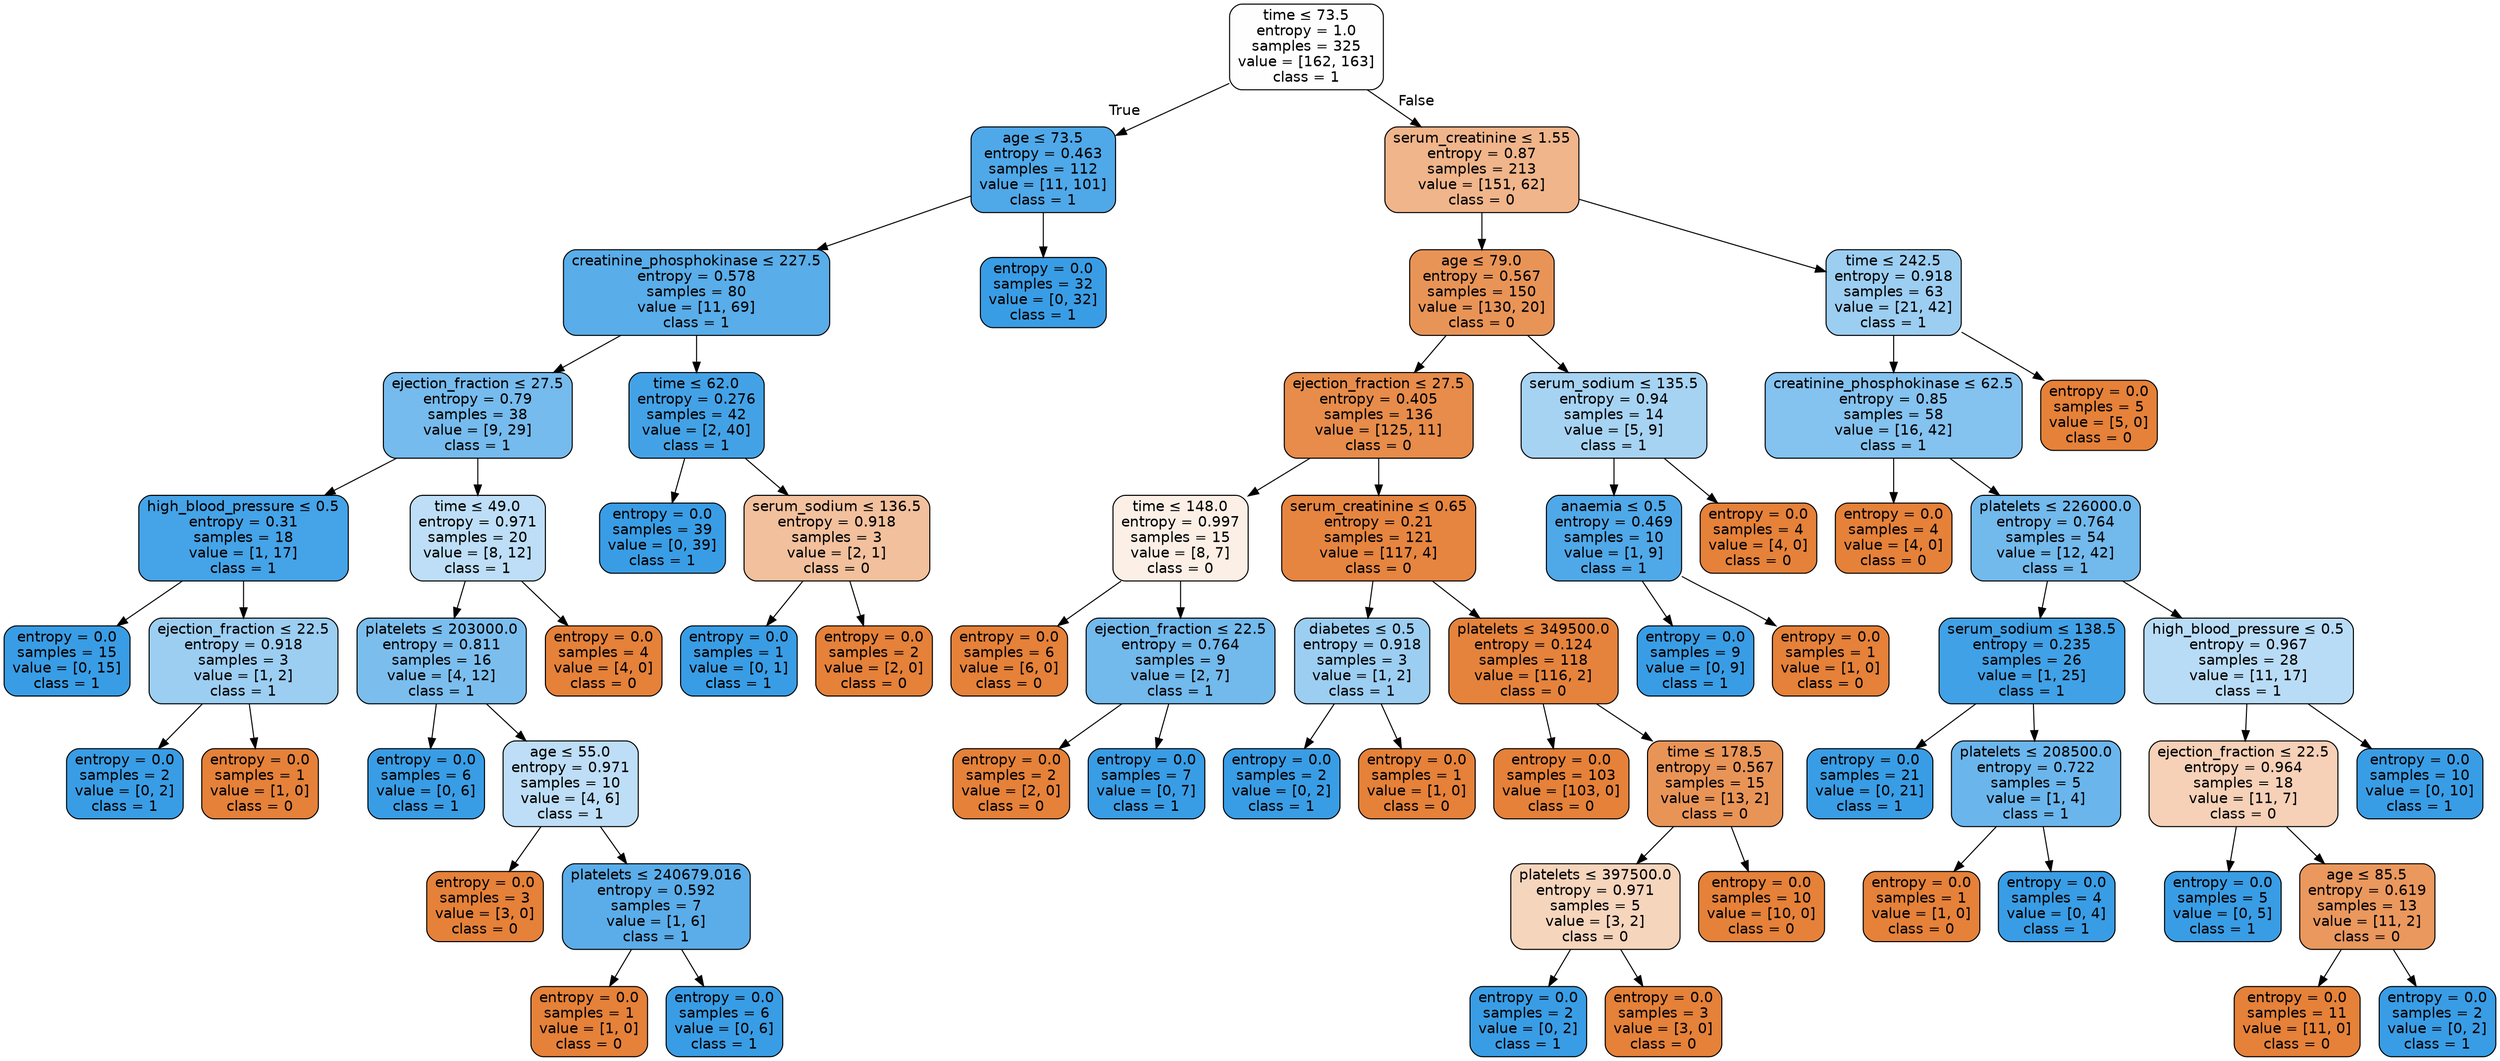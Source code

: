 digraph Tree {
node [shape=box, style="filled, rounded", color="black", fontname=helvetica] ;
edge [fontname=helvetica] ;
0 [label=<time &le; 73.5<br/>entropy = 1.0<br/>samples = 325<br/>value = [162, 163]<br/>class = 1>, fillcolor="#fefeff"] ;
1 [label=<age &le; 73.5<br/>entropy = 0.463<br/>samples = 112<br/>value = [11, 101]<br/>class = 1>, fillcolor="#4fa8e8"] ;
0 -> 1 [labeldistance=2.5, labelangle=45, headlabel="True"] ;
2 [label=<creatinine_phosphokinase &le; 227.5<br/>entropy = 0.578<br/>samples = 80<br/>value = [11, 69]<br/>class = 1>, fillcolor="#59ade9"] ;
1 -> 2 ;
3 [label=<ejection_fraction &le; 27.5<br/>entropy = 0.79<br/>samples = 38<br/>value = [9, 29]<br/>class = 1>, fillcolor="#76bbed"] ;
2 -> 3 ;
4 [label=<high_blood_pressure &le; 0.5<br/>entropy = 0.31<br/>samples = 18<br/>value = [1, 17]<br/>class = 1>, fillcolor="#45a3e7"] ;
3 -> 4 ;
5 [label=<entropy = 0.0<br/>samples = 15<br/>value = [0, 15]<br/>class = 1>, fillcolor="#399de5"] ;
4 -> 5 ;
6 [label=<ejection_fraction &le; 22.5<br/>entropy = 0.918<br/>samples = 3<br/>value = [1, 2]<br/>class = 1>, fillcolor="#9ccef2"] ;
4 -> 6 ;
7 [label=<entropy = 0.0<br/>samples = 2<br/>value = [0, 2]<br/>class = 1>, fillcolor="#399de5"] ;
6 -> 7 ;
8 [label=<entropy = 0.0<br/>samples = 1<br/>value = [1, 0]<br/>class = 0>, fillcolor="#e58139"] ;
6 -> 8 ;
9 [label=<time &le; 49.0<br/>entropy = 0.971<br/>samples = 20<br/>value = [8, 12]<br/>class = 1>, fillcolor="#bddef6"] ;
3 -> 9 ;
10 [label=<platelets &le; 203000.0<br/>entropy = 0.811<br/>samples = 16<br/>value = [4, 12]<br/>class = 1>, fillcolor="#7bbeee"] ;
9 -> 10 ;
11 [label=<entropy = 0.0<br/>samples = 6<br/>value = [0, 6]<br/>class = 1>, fillcolor="#399de5"] ;
10 -> 11 ;
12 [label=<age &le; 55.0<br/>entropy = 0.971<br/>samples = 10<br/>value = [4, 6]<br/>class = 1>, fillcolor="#bddef6"] ;
10 -> 12 ;
13 [label=<entropy = 0.0<br/>samples = 3<br/>value = [3, 0]<br/>class = 0>, fillcolor="#e58139"] ;
12 -> 13 ;
14 [label=<platelets &le; 240679.016<br/>entropy = 0.592<br/>samples = 7<br/>value = [1, 6]<br/>class = 1>, fillcolor="#5aade9"] ;
12 -> 14 ;
15 [label=<entropy = 0.0<br/>samples = 1<br/>value = [1, 0]<br/>class = 0>, fillcolor="#e58139"] ;
14 -> 15 ;
16 [label=<entropy = 0.0<br/>samples = 6<br/>value = [0, 6]<br/>class = 1>, fillcolor="#399de5"] ;
14 -> 16 ;
17 [label=<entropy = 0.0<br/>samples = 4<br/>value = [4, 0]<br/>class = 0>, fillcolor="#e58139"] ;
9 -> 17 ;
18 [label=<time &le; 62.0<br/>entropy = 0.276<br/>samples = 42<br/>value = [2, 40]<br/>class = 1>, fillcolor="#43a2e6"] ;
2 -> 18 ;
19 [label=<entropy = 0.0<br/>samples = 39<br/>value = [0, 39]<br/>class = 1>, fillcolor="#399de5"] ;
18 -> 19 ;
20 [label=<serum_sodium &le; 136.5<br/>entropy = 0.918<br/>samples = 3<br/>value = [2, 1]<br/>class = 0>, fillcolor="#f2c09c"] ;
18 -> 20 ;
21 [label=<entropy = 0.0<br/>samples = 1<br/>value = [0, 1]<br/>class = 1>, fillcolor="#399de5"] ;
20 -> 21 ;
22 [label=<entropy = 0.0<br/>samples = 2<br/>value = [2, 0]<br/>class = 0>, fillcolor="#e58139"] ;
20 -> 22 ;
23 [label=<entropy = 0.0<br/>samples = 32<br/>value = [0, 32]<br/>class = 1>, fillcolor="#399de5"] ;
1 -> 23 ;
24 [label=<serum_creatinine &le; 1.55<br/>entropy = 0.87<br/>samples = 213<br/>value = [151, 62]<br/>class = 0>, fillcolor="#f0b58a"] ;
0 -> 24 [labeldistance=2.5, labelangle=-45, headlabel="False"] ;
25 [label=<age &le; 79.0<br/>entropy = 0.567<br/>samples = 150<br/>value = [130, 20]<br/>class = 0>, fillcolor="#e99457"] ;
24 -> 25 ;
26 [label=<ejection_fraction &le; 27.5<br/>entropy = 0.405<br/>samples = 136<br/>value = [125, 11]<br/>class = 0>, fillcolor="#e78c4a"] ;
25 -> 26 ;
27 [label=<time &le; 148.0<br/>entropy = 0.997<br/>samples = 15<br/>value = [8, 7]<br/>class = 0>, fillcolor="#fcefe6"] ;
26 -> 27 ;
28 [label=<entropy = 0.0<br/>samples = 6<br/>value = [6, 0]<br/>class = 0>, fillcolor="#e58139"] ;
27 -> 28 ;
29 [label=<ejection_fraction &le; 22.5<br/>entropy = 0.764<br/>samples = 9<br/>value = [2, 7]<br/>class = 1>, fillcolor="#72b9ec"] ;
27 -> 29 ;
30 [label=<entropy = 0.0<br/>samples = 2<br/>value = [2, 0]<br/>class = 0>, fillcolor="#e58139"] ;
29 -> 30 ;
31 [label=<entropy = 0.0<br/>samples = 7<br/>value = [0, 7]<br/>class = 1>, fillcolor="#399de5"] ;
29 -> 31 ;
32 [label=<serum_creatinine &le; 0.65<br/>entropy = 0.21<br/>samples = 121<br/>value = [117, 4]<br/>class = 0>, fillcolor="#e68540"] ;
26 -> 32 ;
33 [label=<diabetes &le; 0.5<br/>entropy = 0.918<br/>samples = 3<br/>value = [1, 2]<br/>class = 1>, fillcolor="#9ccef2"] ;
32 -> 33 ;
34 [label=<entropy = 0.0<br/>samples = 2<br/>value = [0, 2]<br/>class = 1>, fillcolor="#399de5"] ;
33 -> 34 ;
35 [label=<entropy = 0.0<br/>samples = 1<br/>value = [1, 0]<br/>class = 0>, fillcolor="#e58139"] ;
33 -> 35 ;
36 [label=<platelets &le; 349500.0<br/>entropy = 0.124<br/>samples = 118<br/>value = [116, 2]<br/>class = 0>, fillcolor="#e5833c"] ;
32 -> 36 ;
37 [label=<entropy = 0.0<br/>samples = 103<br/>value = [103, 0]<br/>class = 0>, fillcolor="#e58139"] ;
36 -> 37 ;
38 [label=<time &le; 178.5<br/>entropy = 0.567<br/>samples = 15<br/>value = [13, 2]<br/>class = 0>, fillcolor="#e99457"] ;
36 -> 38 ;
39 [label=<platelets &le; 397500.0<br/>entropy = 0.971<br/>samples = 5<br/>value = [3, 2]<br/>class = 0>, fillcolor="#f6d5bd"] ;
38 -> 39 ;
40 [label=<entropy = 0.0<br/>samples = 2<br/>value = [0, 2]<br/>class = 1>, fillcolor="#399de5"] ;
39 -> 40 ;
41 [label=<entropy = 0.0<br/>samples = 3<br/>value = [3, 0]<br/>class = 0>, fillcolor="#e58139"] ;
39 -> 41 ;
42 [label=<entropy = 0.0<br/>samples = 10<br/>value = [10, 0]<br/>class = 0>, fillcolor="#e58139"] ;
38 -> 42 ;
43 [label=<serum_sodium &le; 135.5<br/>entropy = 0.94<br/>samples = 14<br/>value = [5, 9]<br/>class = 1>, fillcolor="#a7d3f3"] ;
25 -> 43 ;
44 [label=<anaemia &le; 0.5<br/>entropy = 0.469<br/>samples = 10<br/>value = [1, 9]<br/>class = 1>, fillcolor="#4fa8e8"] ;
43 -> 44 ;
45 [label=<entropy = 0.0<br/>samples = 9<br/>value = [0, 9]<br/>class = 1>, fillcolor="#399de5"] ;
44 -> 45 ;
46 [label=<entropy = 0.0<br/>samples = 1<br/>value = [1, 0]<br/>class = 0>, fillcolor="#e58139"] ;
44 -> 46 ;
47 [label=<entropy = 0.0<br/>samples = 4<br/>value = [4, 0]<br/>class = 0>, fillcolor="#e58139"] ;
43 -> 47 ;
48 [label=<time &le; 242.5<br/>entropy = 0.918<br/>samples = 63<br/>value = [21, 42]<br/>class = 1>, fillcolor="#9ccef2"] ;
24 -> 48 ;
49 [label=<creatinine_phosphokinase &le; 62.5<br/>entropy = 0.85<br/>samples = 58<br/>value = [16, 42]<br/>class = 1>, fillcolor="#84c2ef"] ;
48 -> 49 ;
50 [label=<entropy = 0.0<br/>samples = 4<br/>value = [4, 0]<br/>class = 0>, fillcolor="#e58139"] ;
49 -> 50 ;
51 [label=<platelets &le; 226000.0<br/>entropy = 0.764<br/>samples = 54<br/>value = [12, 42]<br/>class = 1>, fillcolor="#72b9ec"] ;
49 -> 51 ;
52 [label=<serum_sodium &le; 138.5<br/>entropy = 0.235<br/>samples = 26<br/>value = [1, 25]<br/>class = 1>, fillcolor="#41a1e6"] ;
51 -> 52 ;
53 [label=<entropy = 0.0<br/>samples = 21<br/>value = [0, 21]<br/>class = 1>, fillcolor="#399de5"] ;
52 -> 53 ;
54 [label=<platelets &le; 208500.0<br/>entropy = 0.722<br/>samples = 5<br/>value = [1, 4]<br/>class = 1>, fillcolor="#6ab6ec"] ;
52 -> 54 ;
55 [label=<entropy = 0.0<br/>samples = 1<br/>value = [1, 0]<br/>class = 0>, fillcolor="#e58139"] ;
54 -> 55 ;
56 [label=<entropy = 0.0<br/>samples = 4<br/>value = [0, 4]<br/>class = 1>, fillcolor="#399de5"] ;
54 -> 56 ;
57 [label=<high_blood_pressure &le; 0.5<br/>entropy = 0.967<br/>samples = 28<br/>value = [11, 17]<br/>class = 1>, fillcolor="#b9dcf6"] ;
51 -> 57 ;
58 [label=<ejection_fraction &le; 22.5<br/>entropy = 0.964<br/>samples = 18<br/>value = [11, 7]<br/>class = 0>, fillcolor="#f6d1b7"] ;
57 -> 58 ;
59 [label=<entropy = 0.0<br/>samples = 5<br/>value = [0, 5]<br/>class = 1>, fillcolor="#399de5"] ;
58 -> 59 ;
60 [label=<age &le; 85.5<br/>entropy = 0.619<br/>samples = 13<br/>value = [11, 2]<br/>class = 0>, fillcolor="#ea985d"] ;
58 -> 60 ;
61 [label=<entropy = 0.0<br/>samples = 11<br/>value = [11, 0]<br/>class = 0>, fillcolor="#e58139"] ;
60 -> 61 ;
62 [label=<entropy = 0.0<br/>samples = 2<br/>value = [0, 2]<br/>class = 1>, fillcolor="#399de5"] ;
60 -> 62 ;
63 [label=<entropy = 0.0<br/>samples = 10<br/>value = [0, 10]<br/>class = 1>, fillcolor="#399de5"] ;
57 -> 63 ;
64 [label=<entropy = 0.0<br/>samples = 5<br/>value = [5, 0]<br/>class = 0>, fillcolor="#e58139"] ;
48 -> 64 ;
}